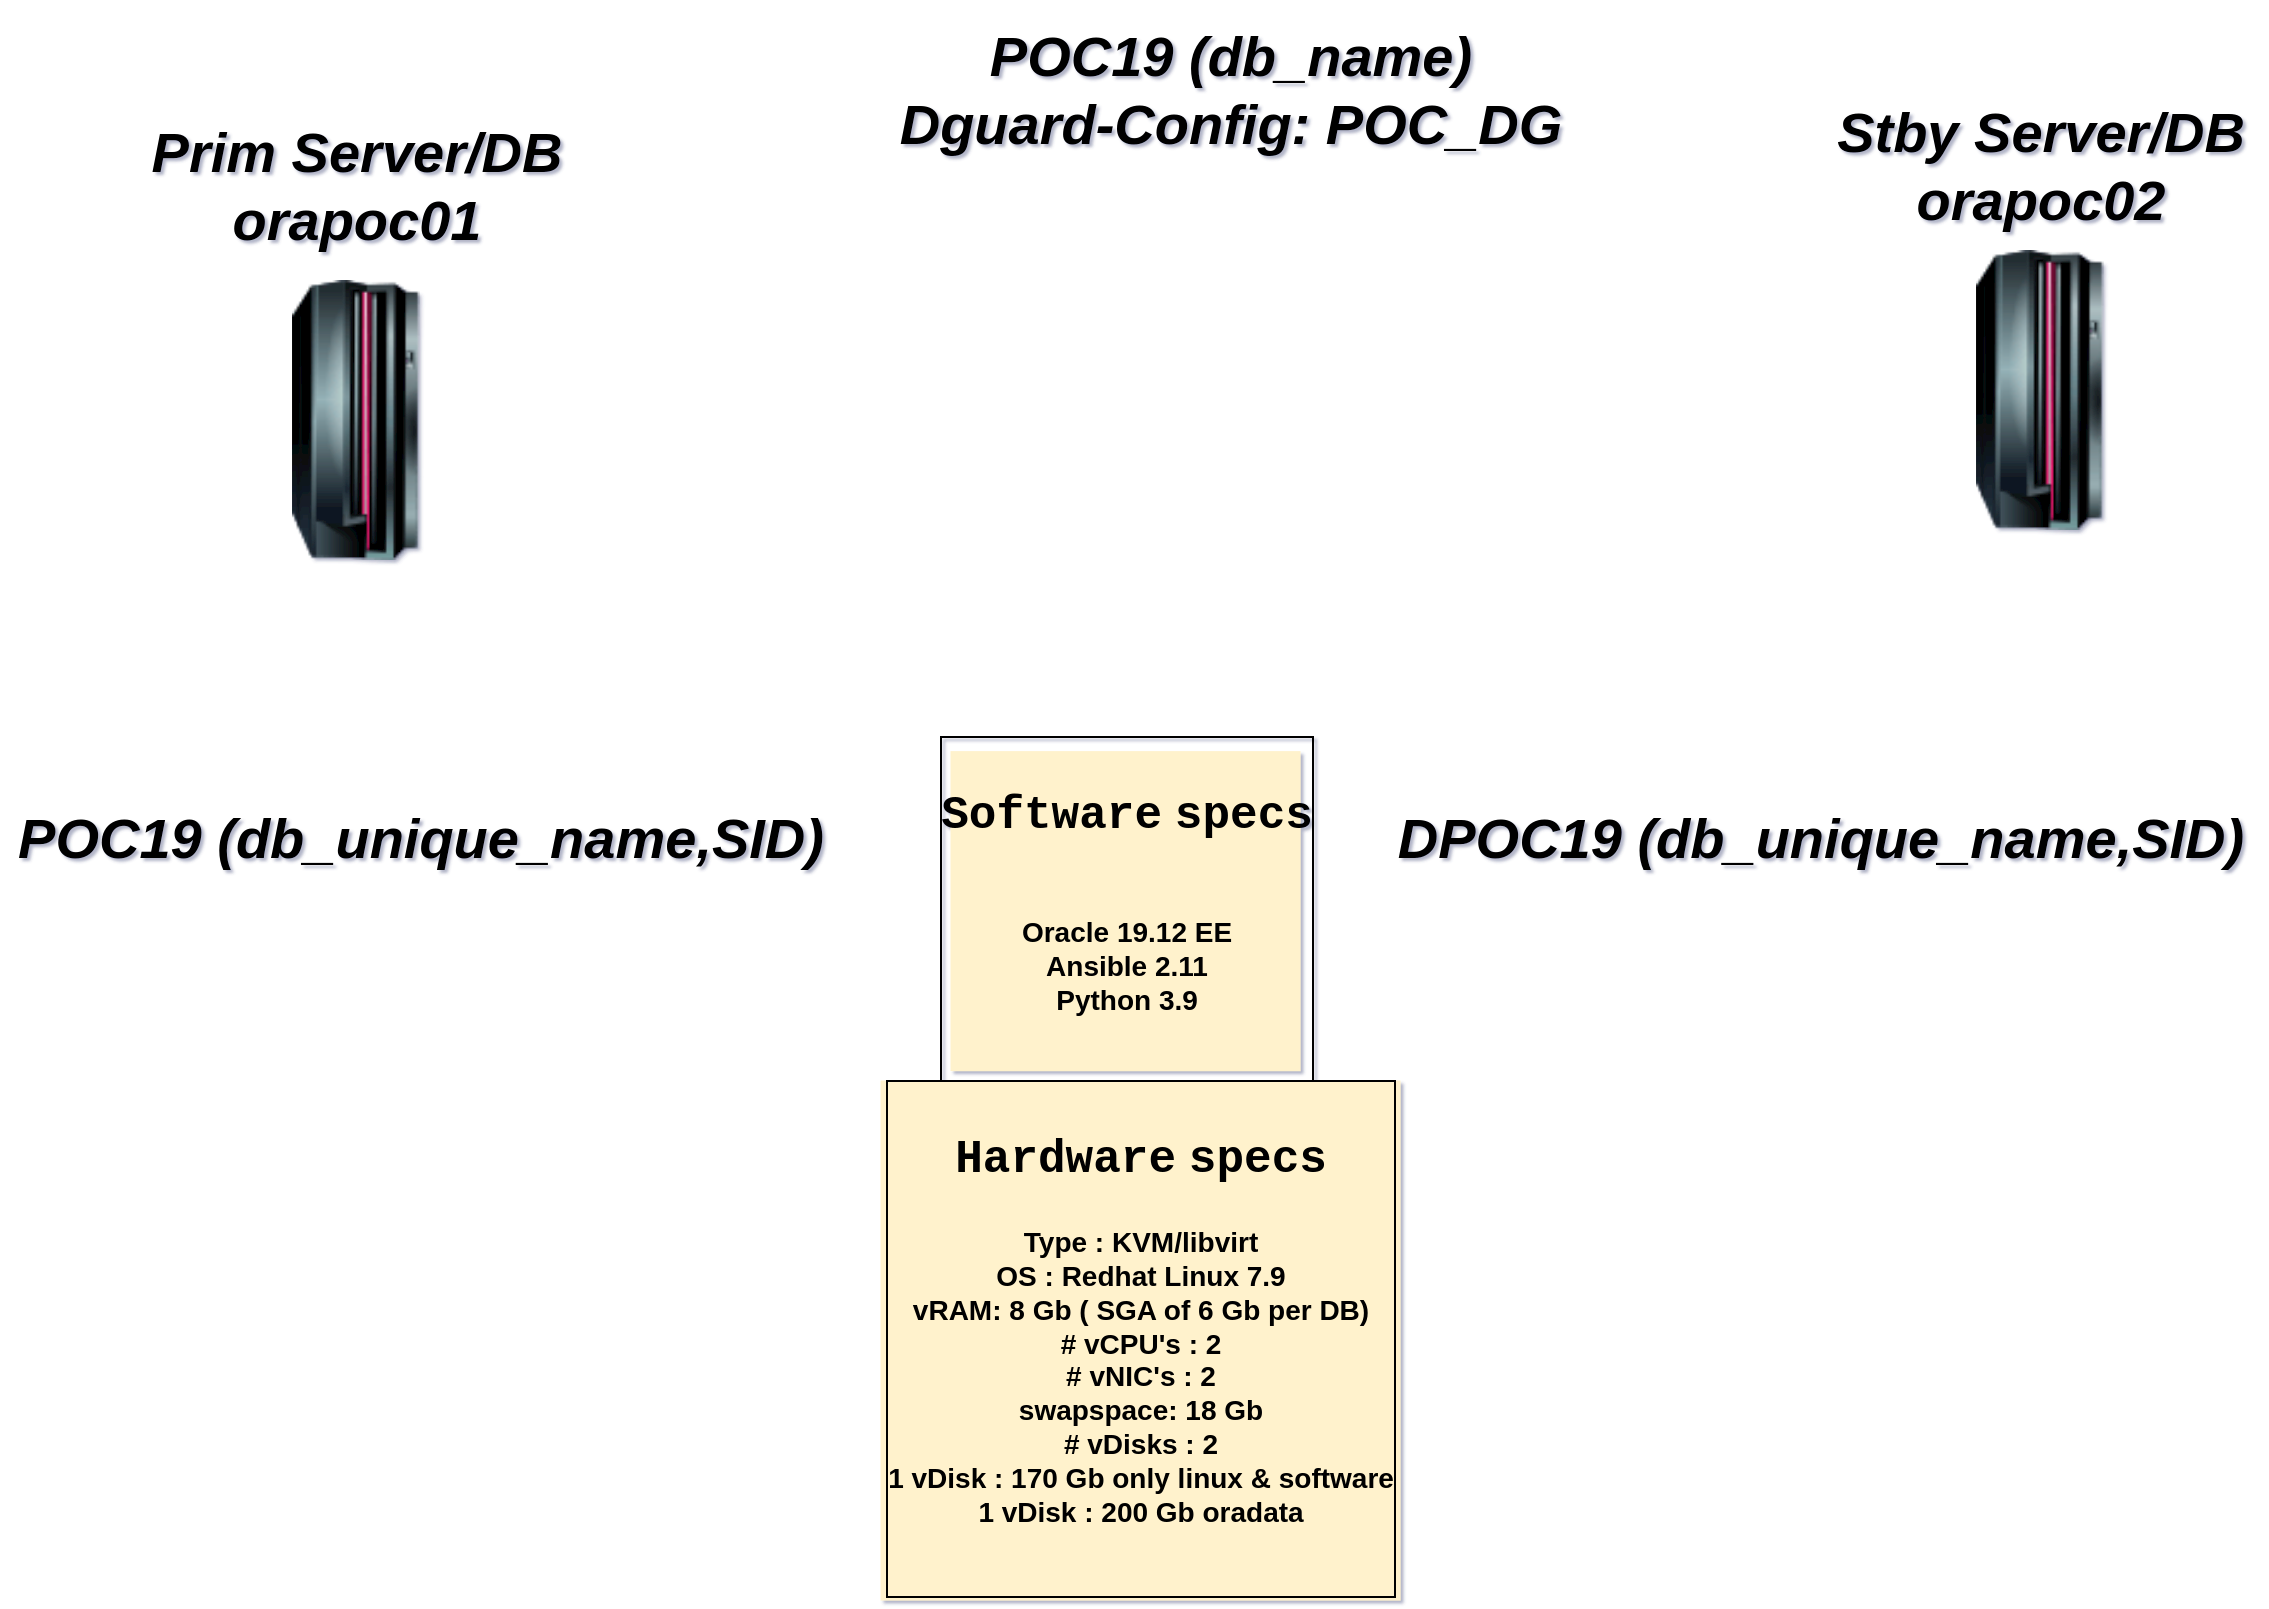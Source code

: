 <mxfile version="14.9.3" type="github">
  <diagram name="Page-1" id="55a83fd1-7818-8e21-69c5-c3457e3827bb">
    <mxGraphModel dx="1422" dy="885" grid="1" gridSize="10" guides="1" tooltips="1" connect="1" arrows="1" fold="1" page="1" pageScale="1" pageWidth="1169" pageHeight="827" background="none" math="0" shadow="1">
      <root>
        <mxCell id="0" />
        <mxCell id="1" parent="0" />
        <mxCell id="eqkKP_CpMsjsfQWl-JKb-6" value="" style="image;html=1;image=img/lib/clip_art/computers/Mainframe_128x128.png" parent="1" vertex="1">
          <mxGeometry x="88" y="150" width="220" height="140" as="geometry" />
        </mxCell>
        <mxCell id="eqkKP_CpMsjsfQWl-JKb-8" value="" style="image;html=1;image=img/lib/clip_art/computers/Mainframe_128x128.png;verticalAlign=top;" parent="1" vertex="1">
          <mxGeometry x="930" y="135" width="220" height="140" as="geometry" />
        </mxCell>
        <mxCell id="eqkKP_CpMsjsfQWl-JKb-9" value="&lt;div&gt;&lt;i&gt;&lt;font style=&quot;font-size: 28px&quot;&gt;&lt;b&gt;POC19 (db_name)&lt;br&gt;&lt;/b&gt;&lt;/font&gt;&lt;/i&gt;&lt;/div&gt;&lt;div&gt;&lt;i&gt;&lt;font style=&quot;font-size: 28px&quot;&gt;&lt;b&gt;Dguard-Config: POC_DG&lt;br&gt;&lt;/b&gt;&lt;/font&gt;&lt;/i&gt;&lt;/div&gt;" style="text;html=1;resizable=0;autosize=1;align=center;verticalAlign=middle;points=[];fillColor=none;strokeColor=none;rounded=0;" parent="1" vertex="1">
          <mxGeometry x="460" y="30" width="350" height="50" as="geometry" />
        </mxCell>
        <mxCell id="eqkKP_CpMsjsfQWl-JKb-10" value="&lt;i&gt;&lt;font style=&quot;font-size: 28px&quot;&gt;&lt;b&gt;POC19 (db_unique_name,SID)&lt;/b&gt;&lt;/font&gt;&lt;/i&gt;" style="text;html=1;resizable=0;autosize=1;align=center;verticalAlign=middle;points=[];fillColor=none;strokeColor=none;rounded=0;" parent="1" vertex="1">
          <mxGeometry x="20" y="414" width="420" height="30" as="geometry" />
        </mxCell>
        <mxCell id="eqkKP_CpMsjsfQWl-JKb-13" value="&lt;div&gt;&lt;i&gt;&lt;font style=&quot;font-size: 28px&quot;&gt;&lt;b&gt;Prim Server/DB&lt;br&gt;&lt;/b&gt;&lt;/font&gt;&lt;/i&gt;&lt;/div&gt;&lt;div&gt;&lt;i&gt;&lt;font style=&quot;font-size: 28px&quot;&gt;&lt;b&gt;orapoc01&lt;/b&gt;&lt;/font&gt;&lt;/i&gt;&lt;/div&gt;" style="text;html=1;resizable=0;autosize=1;align=center;verticalAlign=middle;points=[];fillColor=none;strokeColor=none;rounded=0;spacing=-13;spacingTop=-5;" parent="1" vertex="1">
          <mxGeometry x="88" y="80" width="220" height="50" as="geometry" />
        </mxCell>
        <mxCell id="eqkKP_CpMsjsfQWl-JKb-15" value="&lt;i&gt;&lt;font style=&quot;font-size: 28px&quot;&gt;&lt;b&gt;DPOC19 (db_unique_name,SID)&lt;/b&gt;&lt;/font&gt;&lt;/i&gt;" style="text;html=1;resizable=0;autosize=1;align=center;verticalAlign=middle;points=[];fillColor=none;strokeColor=none;rounded=0;" parent="1" vertex="1">
          <mxGeometry x="710" y="414" width="440" height="30" as="geometry" />
        </mxCell>
        <mxCell id="eqkKP_CpMsjsfQWl-JKb-16" value="&lt;div style=&quot;font-size: 14px&quot;&gt;&lt;h1&gt;&lt;font style=&quot;font-size: 14px&quot; face=&quot;Courier New&quot;&gt;&lt;span style=&quot;font-size: 14px&quot;&gt;&lt;/span&gt;&lt;/font&gt;&lt;font style=&quot;font-size: 23px&quot;&gt;&lt;span&gt;&lt;font face=&quot;Courier New&quot;&gt;Software&lt;/font&gt; &lt;font style=&quot;font-size: 23px&quot; face=&quot;Courier New&quot;&gt;specs&lt;/font&gt;&lt;br&gt;&lt;/span&gt;&lt;/font&gt;&lt;/h1&gt;&lt;/div&gt;&lt;div style=&quot;font-size: 14px&quot;&gt;&lt;font style=&quot;font-size: 14px&quot;&gt;&lt;span style=&quot;font-size: 14px&quot;&gt;&lt;br&gt;&lt;/span&gt;&lt;/font&gt;&lt;/div&gt;&lt;div style=&quot;font-size: 14px&quot;&gt;&lt;font style=&quot;font-size: 14px&quot;&gt;&lt;span style=&quot;font-size: 14px&quot;&gt;Oracle 19.12 EE&lt;br&gt;&lt;/span&gt;&lt;/font&gt;&lt;/div&gt;&lt;div style=&quot;font-size: 14px&quot;&gt;&lt;font style=&quot;font-size: 14px&quot;&gt;&lt;span style=&quot;font-size: 14px&quot;&gt;Ansible 2.11&lt;/span&gt;&lt;/font&gt;&lt;/div&gt;&lt;div style=&quot;font-size: 14px&quot;&gt;&lt;font style=&quot;font-size: 14px&quot;&gt;&lt;span style=&quot;font-size: 14px&quot;&gt;Python 3.9&lt;/span&gt;&lt;/font&gt;&lt;/div&gt;&lt;div style=&quot;font-size: 14px&quot;&gt;&lt;font style=&quot;font-size: 14px&quot;&gt;&lt;span style=&quot;font-size: 14px&quot;&gt;&lt;br style=&quot;font-size: 14px&quot;&gt;&lt;/span&gt;&lt;/font&gt;&lt;/div&gt;&lt;div style=&quot;font-size: 14px&quot;&gt;&lt;font style=&quot;font-size: 14px&quot;&gt;&lt;span style=&quot;font-size: 14px&quot;&gt;&lt;br style=&quot;font-size: 14px&quot;&gt;&lt;/span&gt;&lt;/font&gt;&lt;/div&gt;" style="text;html=1;resizable=1;autosize=1;align=center;verticalAlign=middle;points=[];rounded=0;fontSize=14;fontStyle=1;labelBorderColor=#000000;spacingTop=0;spacingLeft=0;spacingBottom=0;spacingRight=0;fillColor=#fff2cc;strokeWidth=0;" parent="1" vertex="1">
          <mxGeometry x="495" y="385.3" width="175" height="160" as="geometry" />
        </mxCell>
        <mxCell id="eqkKP_CpMsjsfQWl-JKb-18" value="&lt;div style=&quot;font-size: 14px&quot;&gt;&lt;font style=&quot;font-size: 14px&quot;&gt;&lt;span style=&quot;font-size: 14px&quot;&gt;&lt;/span&gt;&lt;/font&gt;&lt;h1&gt;&lt;font style=&quot;font-size: 23px&quot;&gt;&lt;span&gt;&lt;font style=&quot;font-size: 23px&quot; face=&quot;Courier New&quot;&gt;Hardware&lt;/font&gt; &lt;font style=&quot;font-size: 23px&quot; face=&quot;Courier New&quot;&gt;specs&lt;/font&gt;&lt;br&gt;&lt;/span&gt;&lt;/font&gt;&lt;/h1&gt;&lt;/div&gt;&lt;div style=&quot;font-size: 14px&quot;&gt;&lt;font style=&quot;font-size: 14px&quot;&gt;&lt;span style=&quot;font-size: 14px&quot;&gt;Type : KVM/libvirt&lt;br style=&quot;font-size: 14px&quot;&gt;&lt;/span&gt;&lt;/font&gt;&lt;/div&gt;&lt;div style=&quot;font-size: 14px&quot;&gt;&lt;font style=&quot;font-size: 14px&quot;&gt;&lt;span style=&quot;font-size: 14px&quot;&gt;OS : Redhat Linux 7.9&lt;/span&gt;&lt;/font&gt;&lt;/div&gt;&lt;div style=&quot;font-size: 14px&quot;&gt;&lt;font style=&quot;font-size: 14px&quot;&gt;&lt;span style=&quot;font-size: 14px&quot;&gt;vRAM: 8 Gb ( SGA of 6 Gb per DB)&lt;/span&gt;&lt;/font&gt;&lt;/div&gt;&lt;div style=&quot;font-size: 14px&quot;&gt;&lt;font style=&quot;font-size: 14px&quot;&gt;&lt;span style=&quot;font-size: 14px&quot;&gt;# vCPU&#39;s : 2 &lt;br style=&quot;font-size: 14px&quot;&gt;&lt;/span&gt;&lt;/font&gt;&lt;/div&gt;&lt;div style=&quot;font-size: 14px&quot;&gt;&lt;font style=&quot;font-size: 14px&quot;&gt;&lt;span style=&quot;font-size: 14px&quot;&gt;# vNIC&#39;s : 2&lt;/span&gt;&lt;/font&gt;&lt;/div&gt;&lt;div style=&quot;font-size: 14px&quot;&gt;&lt;font style=&quot;font-size: 14px&quot;&gt;&lt;span style=&quot;font-size: 14px&quot;&gt;swapspace: 18 Gb&lt;/span&gt;&lt;/font&gt;&lt;/div&gt;&lt;div style=&quot;font-size: 14px&quot;&gt;&lt;font style=&quot;font-size: 14px&quot;&gt;&lt;span style=&quot;font-size: 14px&quot;&gt;# vDisks : 2&lt;/span&gt;&lt;/font&gt;&lt;/div&gt;&lt;div style=&quot;font-size: 14px&quot;&gt;&lt;font style=&quot;font-size: 14px&quot;&gt;&lt;span style=&quot;font-size: 14px&quot;&gt;1 vDisk : 170 Gb only linux &amp;amp; software&lt;/span&gt;&lt;/font&gt;&lt;/div&gt;&lt;div style=&quot;font-size: 14px&quot;&gt;&lt;font style=&quot;font-size: 14px&quot;&gt;&lt;span style=&quot;font-size: 14px&quot;&gt;1 vDisk : 200 Gb oradata&lt;br style=&quot;font-size: 14px&quot;&gt;&lt;/span&gt;&lt;/font&gt;&lt;/div&gt;&lt;div style=&quot;font-size: 14px&quot;&gt;&lt;font style=&quot;font-size: 14px&quot;&gt;&lt;span style=&quot;font-size: 14px&quot;&gt;&lt;br style=&quot;font-size: 14px&quot;&gt;&lt;br&gt;&lt;/span&gt;&lt;/font&gt;&lt;/div&gt;" style="text;html=1;resizable=1;autosize=1;align=center;verticalAlign=middle;points=[];rounded=0;fontSize=14;fontStyle=1;labelBorderColor=#000000;spacingTop=0;spacingLeft=2;spacingBottom=2;spacingRight=2;fillColor=#fff2cc;strokeWidth=0;" parent="1" vertex="1">
          <mxGeometry x="460" y="550" width="260" height="260" as="geometry" />
        </mxCell>
        <mxCell id="Vr78el9g581zdgaqEghk-1" value="" style="shape=image;imageAspect=0;aspect=fixed;verticalLabelPosition=bottom;verticalAlign=top;image=https://encrypted-tbn0.gstatic.com/images?q=tbn:ANd9GcR4Au2oyudwdEIT94wczkcbLpBxuvVUI2JXrm-cNSRRXYwc92XT4T4OE9gX1z1593e1oGM&amp;usqp=CAU;" vertex="1" parent="1">
          <mxGeometry x="274.5" y="260" width="91" height="125.3" as="geometry" />
        </mxCell>
        <mxCell id="Vr78el9g581zdgaqEghk-3" value="" style="shape=image;imageAspect=0;aspect=fixed;verticalLabelPosition=bottom;verticalAlign=top;image=https://encrypted-tbn0.gstatic.com/images?q=tbn:ANd9GcR4Au2oyudwdEIT94wczkcbLpBxuvVUI2JXrm-cNSRRXYwc92XT4T4OE9gX1z1593e1oGM&amp;usqp=CAU;" vertex="1" parent="1">
          <mxGeometry x="900" y="250" width="91" height="125.3" as="geometry" />
        </mxCell>
        <mxCell id="Vr78el9g581zdgaqEghk-4" value="" style="shape=image;imageAspect=0;aspect=fixed;verticalLabelPosition=bottom;verticalAlign=top;image=https://encrypted-tbn0.gstatic.com/images?q=tbn:ANd9GcRTwvwgi8j3NoH9LSnV5ozfkyOCeSaYYCH_txHquT2JBYzk8MVsB-MxDces8mvN4pLw_dY&amp;usqp=CAU;" vertex="1" parent="1">
          <mxGeometry x="130" y="10.0" width="106" height="47.32" as="geometry" />
        </mxCell>
        <mxCell id="Vr78el9g581zdgaqEghk-5" value="&lt;div&gt;&lt;i&gt;&lt;font style=&quot;font-size: 28px&quot;&gt;&lt;b&gt;Stby Server/DB&lt;br&gt;&lt;/b&gt;&lt;/font&gt;&lt;/i&gt;&lt;/div&gt;&lt;div&gt;&lt;i&gt;&lt;font style=&quot;font-size: 28px&quot;&gt;&lt;b&gt;orapoc02&lt;/b&gt;&lt;/font&gt;&lt;/i&gt;&lt;/div&gt;" style="text;html=1;resizable=0;autosize=1;align=center;verticalAlign=middle;points=[];fillColor=none;strokeColor=none;rounded=0;spacing=-13;spacingTop=-5;" vertex="1" parent="1">
          <mxGeometry x="945" y="85" width="190" height="20" as="geometry" />
        </mxCell>
        <mxCell id="Vr78el9g581zdgaqEghk-6" value="" style="shape=image;imageAspect=0;aspect=fixed;verticalLabelPosition=bottom;verticalAlign=top;image=https://encrypted-tbn0.gstatic.com/images?q=tbn:ANd9GcRTwvwgi8j3NoH9LSnV5ozfkyOCeSaYYCH_txHquT2JBYzk8MVsB-MxDces8mvN4pLw_dY&amp;usqp=CAU;" vertex="1" parent="1">
          <mxGeometry x="994" y="10.0" width="106" height="47.32" as="geometry" />
        </mxCell>
      </root>
    </mxGraphModel>
  </diagram>
</mxfile>
